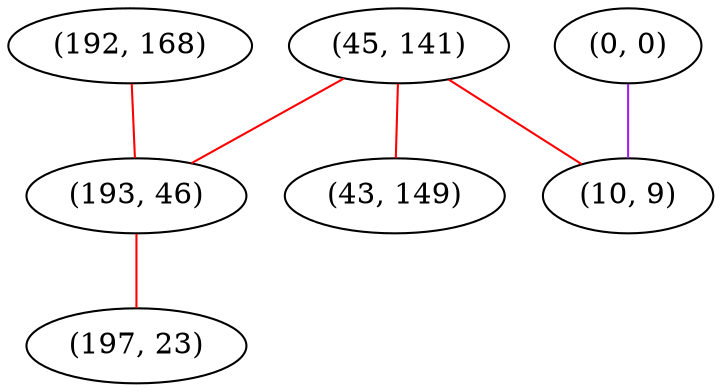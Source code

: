 graph "" {
"(192, 168)";
"(45, 141)";
"(193, 46)";
"(0, 0)";
"(43, 149)";
"(197, 23)";
"(10, 9)";
"(192, 168)" -- "(193, 46)"  [color=red, key=0, weight=1];
"(45, 141)" -- "(193, 46)"  [color=red, key=0, weight=1];
"(45, 141)" -- "(10, 9)"  [color=red, key=0, weight=1];
"(45, 141)" -- "(43, 149)"  [color=red, key=0, weight=1];
"(193, 46)" -- "(197, 23)"  [color=red, key=0, weight=1];
"(0, 0)" -- "(10, 9)"  [color=purple, key=0, weight=4];
}
